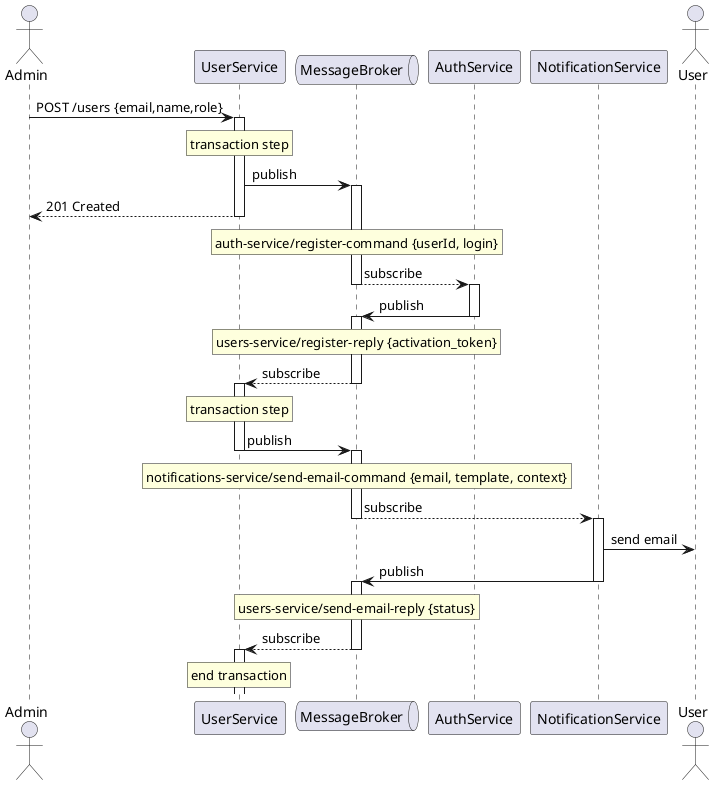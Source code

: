 @startuml
actor Admin
participant UserService
queue MessageBroker
participant AuthService
participant NotificationService
actor User


Admin -> UserService ++: POST /users {email,name,role}
rnote over UserService
  transaction step
endrnote
UserService -> MessageBroker ++: publish
UserService --> Admin --: 201 Created

rnote over MessageBroker
  auth-service/register-command {userId, login}
endrnote
MessageBroker --> AuthService --++: subscribe

AuthService -> MessageBroker --++: publish
rnote over MessageBroker
  users-service/register-reply {activation_token}
endrnote
MessageBroker --> UserService --++: subscribe
rnote over UserService
  transaction step
endrnote
UserService -> MessageBroker --++: publish

rnote over MessageBroker
  notifications-service/send-email-command {email, template, context}
endrnote
MessageBroker --> NotificationService --++: subscribe
NotificationService -> User: send email
NotificationService -> MessageBroker --++: publish
rnote over MessageBroker
  users-service/send-email-reply {status}
endrnote
MessageBroker --> UserService --++: subscribe
rnote over UserService
  end transaction
endrnote
@enduml
